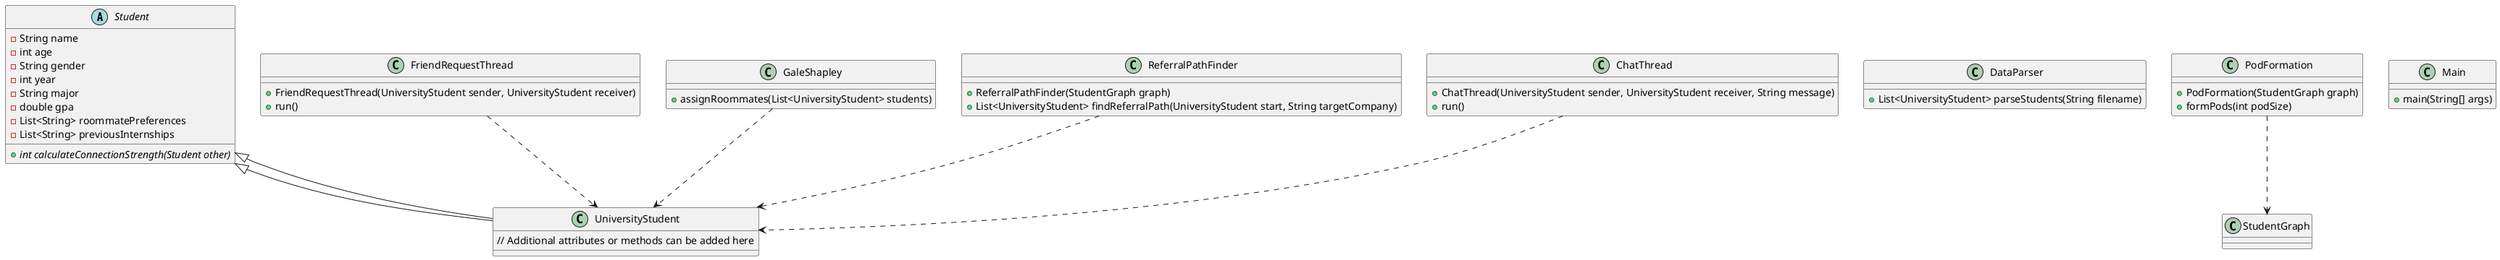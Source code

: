 
@startuml
abstract class Student {
    - String name
    - int age
    - String gender
    - int year
    - String major
    - double gpa
    - List<String> roommatePreferences
    - List<String> previousInternships
    {abstract} + int calculateConnectionStrength(Student other)
}

class UniversityStudent extends Student {
    // Additional attributes or methods can be added here
}

class DataParser {
    + List<UniversityStudent> parseStudents(String filename)
}

class FriendRequestThread {
    + FriendRequestThread(UniversityStudent sender, UniversityStudent receiver)
    + run()
}

class GaleShapley {
    + assignRoommates(List<UniversityStudent> students)
}

class PodFormation {
    + PodFormation(StudentGraph graph)
    + formPods(int podSize)
}

class ReferralPathFinder {
    + ReferralPathFinder(StudentGraph graph)
    + List<UniversityStudent> findReferralPath(UniversityStudent start, String targetCompany)
}

class ChatThread {
    + ChatThread(UniversityStudent sender, UniversityStudent receiver, String message)
    + run()
}

class Main {
    + main(String[] args)
}

Student <|-- UniversityStudent
FriendRequestThread ..> UniversityStudent
ChatThread ..> UniversityStudent
GaleShapley ..> UniversityStudent
ReferralPathFinder ..> UniversityStudent
PodFormation ..> "StudentGraph"
@enduml
